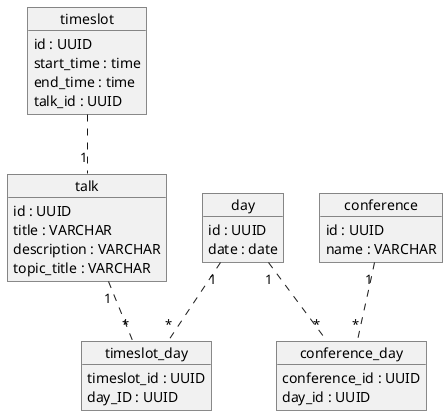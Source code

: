 @startuml Arbeidskrav 2

    object talk {
        id : UUID 
        title : VARCHAR 
        description : VARCHAR 
        topic_title : VARCHAR 
    }

    object timeslot {
        id : UUID
        start_time : time 
        end_time : time 
        talk_id : UUID 
    }

    object conference {
        id : UUID 
        name : VARCHAR
    }

    object day {
        id : UUID 
        date : date 
    }

    object timeslot_day {
        timeslot_id : UUID 
        day_ID : UUID 
    }


    object conference_day {
        conference_id : UUID 
        day_id : UUID 
    }

    talk "1" .. "*" timeslot_day
    day "1"  .. "*" timeslot_day

    conference "1" .. "*" conference_day
    day "1"        .. "*" conference_day
    
    timeslot .. "1" talk
@enduml